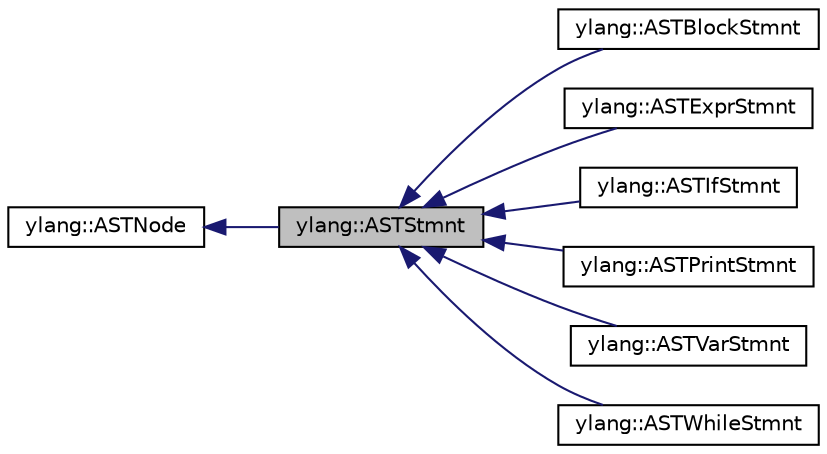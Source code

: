 digraph "ylang::ASTStmnt"
{
 // LATEX_PDF_SIZE
  edge [fontname="Helvetica",fontsize="10",labelfontname="Helvetica",labelfontsize="10"];
  node [fontname="Helvetica",fontsize="10",shape=record];
  rankdir="LR";
  Node1 [label="ylang::ASTStmnt",height=0.2,width=0.4,color="black", fillcolor="grey75", style="filled", fontcolor="black",tooltip="Abstract class used to represent a statement in the AST."];
  Node2 -> Node1 [dir="back",color="midnightblue",fontsize="10",style="solid",fontname="Helvetica"];
  Node2 [label="ylang::ASTNode",height=0.2,width=0.4,color="black", fillcolor="white", style="filled",URL="$de/d45/classylang_1_1ASTNode.html",tooltip="Abstract class used to represent a node in the AST."];
  Node1 -> Node3 [dir="back",color="midnightblue",fontsize="10",style="solid",fontname="Helvetica"];
  Node3 [label="ylang::ASTBlockStmnt",height=0.2,width=0.4,color="black", fillcolor="white", style="filled",URL="$d3/d42/classylang_1_1ASTBlockStmnt.html",tooltip="Class used to represent a block statement in the AST."];
  Node1 -> Node4 [dir="back",color="midnightblue",fontsize="10",style="solid",fontname="Helvetica"];
  Node4 [label="ylang::ASTExprStmnt",height=0.2,width=0.4,color="black", fillcolor="white", style="filled",URL="$d2/dfe/classylang_1_1ASTExprStmnt.html",tooltip="Class used to represent an expression statement in the AST."];
  Node1 -> Node5 [dir="back",color="midnightblue",fontsize="10",style="solid",fontname="Helvetica"];
  Node5 [label="ylang::ASTIfStmnt",height=0.2,width=0.4,color="black", fillcolor="white", style="filled",URL="$dc/df0/classylang_1_1ASTIfStmnt.html",tooltip="Class used to represent an if statement in the AST."];
  Node1 -> Node6 [dir="back",color="midnightblue",fontsize="10",style="solid",fontname="Helvetica"];
  Node6 [label="ylang::ASTPrintStmnt",height=0.2,width=0.4,color="black", fillcolor="white", style="filled",URL="$d8/d93/classylang_1_1ASTPrintStmnt.html",tooltip="Class used to represent a print statement in the AST."];
  Node1 -> Node7 [dir="back",color="midnightblue",fontsize="10",style="solid",fontname="Helvetica"];
  Node7 [label="ylang::ASTVarStmnt",height=0.2,width=0.4,color="black", fillcolor="white", style="filled",URL="$d6/d75/classylang_1_1ASTVarStmnt.html",tooltip="Class used to represent a variable statement in the AST."];
  Node1 -> Node8 [dir="back",color="midnightblue",fontsize="10",style="solid",fontname="Helvetica"];
  Node8 [label="ylang::ASTWhileStmnt",height=0.2,width=0.4,color="black", fillcolor="white", style="filled",URL="$dd/d30/classylang_1_1ASTWhileStmnt.html",tooltip="Class used to represent a while statement in the AST."];
}
